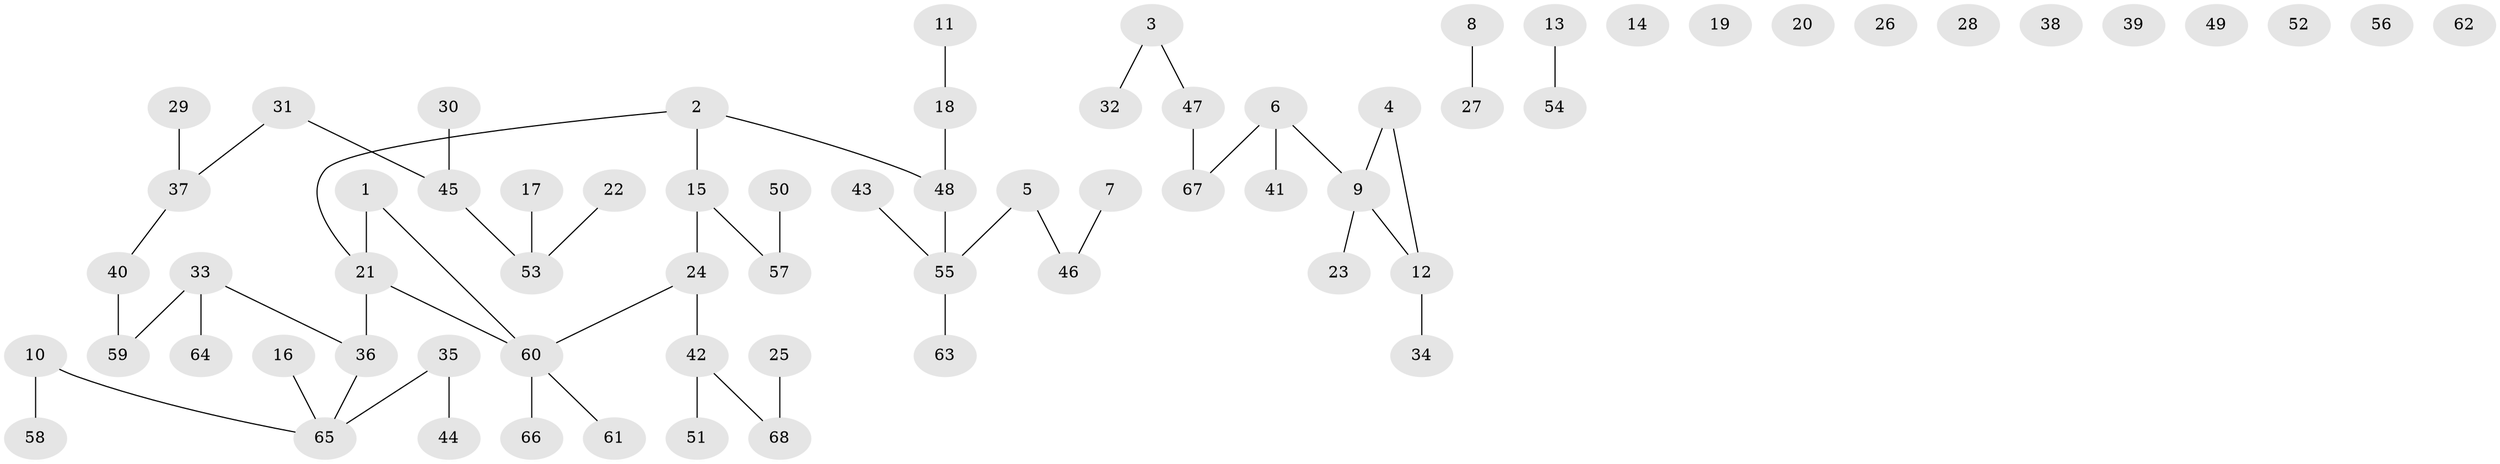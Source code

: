 // Generated by graph-tools (version 1.1) at 2025/25/03/09/25 03:25:14]
// undirected, 68 vertices, 56 edges
graph export_dot {
graph [start="1"]
  node [color=gray90,style=filled];
  1;
  2;
  3;
  4;
  5;
  6;
  7;
  8;
  9;
  10;
  11;
  12;
  13;
  14;
  15;
  16;
  17;
  18;
  19;
  20;
  21;
  22;
  23;
  24;
  25;
  26;
  27;
  28;
  29;
  30;
  31;
  32;
  33;
  34;
  35;
  36;
  37;
  38;
  39;
  40;
  41;
  42;
  43;
  44;
  45;
  46;
  47;
  48;
  49;
  50;
  51;
  52;
  53;
  54;
  55;
  56;
  57;
  58;
  59;
  60;
  61;
  62;
  63;
  64;
  65;
  66;
  67;
  68;
  1 -- 21;
  1 -- 60;
  2 -- 15;
  2 -- 21;
  2 -- 48;
  3 -- 32;
  3 -- 47;
  4 -- 9;
  4 -- 12;
  5 -- 46;
  5 -- 55;
  6 -- 9;
  6 -- 41;
  6 -- 67;
  7 -- 46;
  8 -- 27;
  9 -- 12;
  9 -- 23;
  10 -- 58;
  10 -- 65;
  11 -- 18;
  12 -- 34;
  13 -- 54;
  15 -- 24;
  15 -- 57;
  16 -- 65;
  17 -- 53;
  18 -- 48;
  21 -- 36;
  21 -- 60;
  22 -- 53;
  24 -- 42;
  24 -- 60;
  25 -- 68;
  29 -- 37;
  30 -- 45;
  31 -- 37;
  31 -- 45;
  33 -- 36;
  33 -- 59;
  33 -- 64;
  35 -- 44;
  35 -- 65;
  36 -- 65;
  37 -- 40;
  40 -- 59;
  42 -- 51;
  42 -- 68;
  43 -- 55;
  45 -- 53;
  47 -- 67;
  48 -- 55;
  50 -- 57;
  55 -- 63;
  60 -- 61;
  60 -- 66;
}

